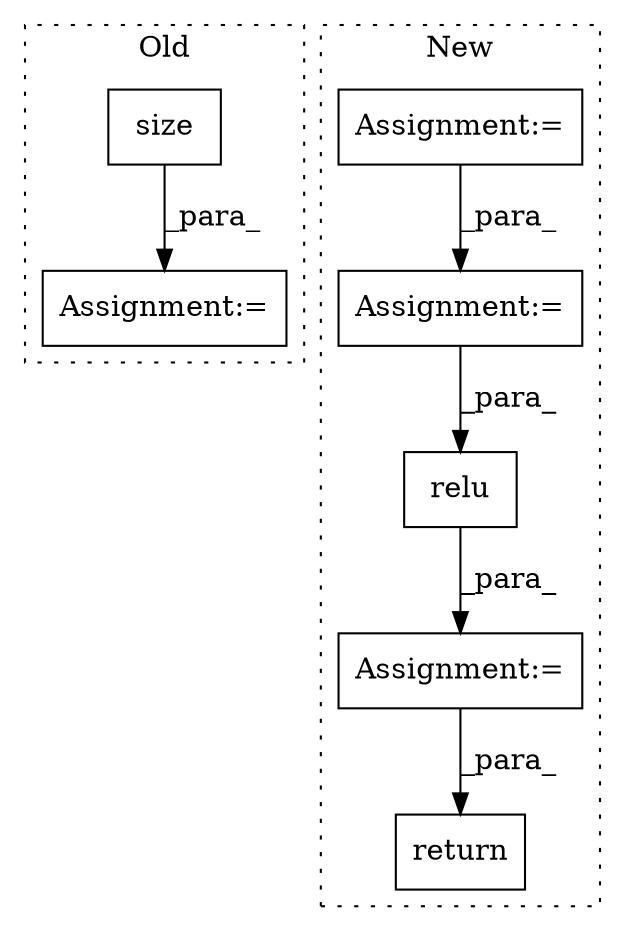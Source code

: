digraph G {
subgraph cluster0 {
1 [label="size" a="32" s="1713" l="6" shape="box"];
6 [label="Assignment:=" a="7" s="1746" l="1" shape="box"];
label = "Old";
style="dotted";
}
subgraph cluster1 {
2 [label="relu" a="32" s="1629,1637" l="5,1" shape="box"];
3 [label="Assignment:=" a="7" s="1399" l="1" shape="box"];
4 [label="Assignment:=" a="7" s="1604" l="2" shape="box"];
5 [label="Assignment:=" a="7" s="1623" l="1" shape="box"];
7 [label="return" a="41" s="1644" l="7" shape="box"];
label = "New";
style="dotted";
}
1 -> 6 [label="_para_"];
2 -> 5 [label="_para_"];
3 -> 4 [label="_para_"];
4 -> 2 [label="_para_"];
5 -> 7 [label="_para_"];
}